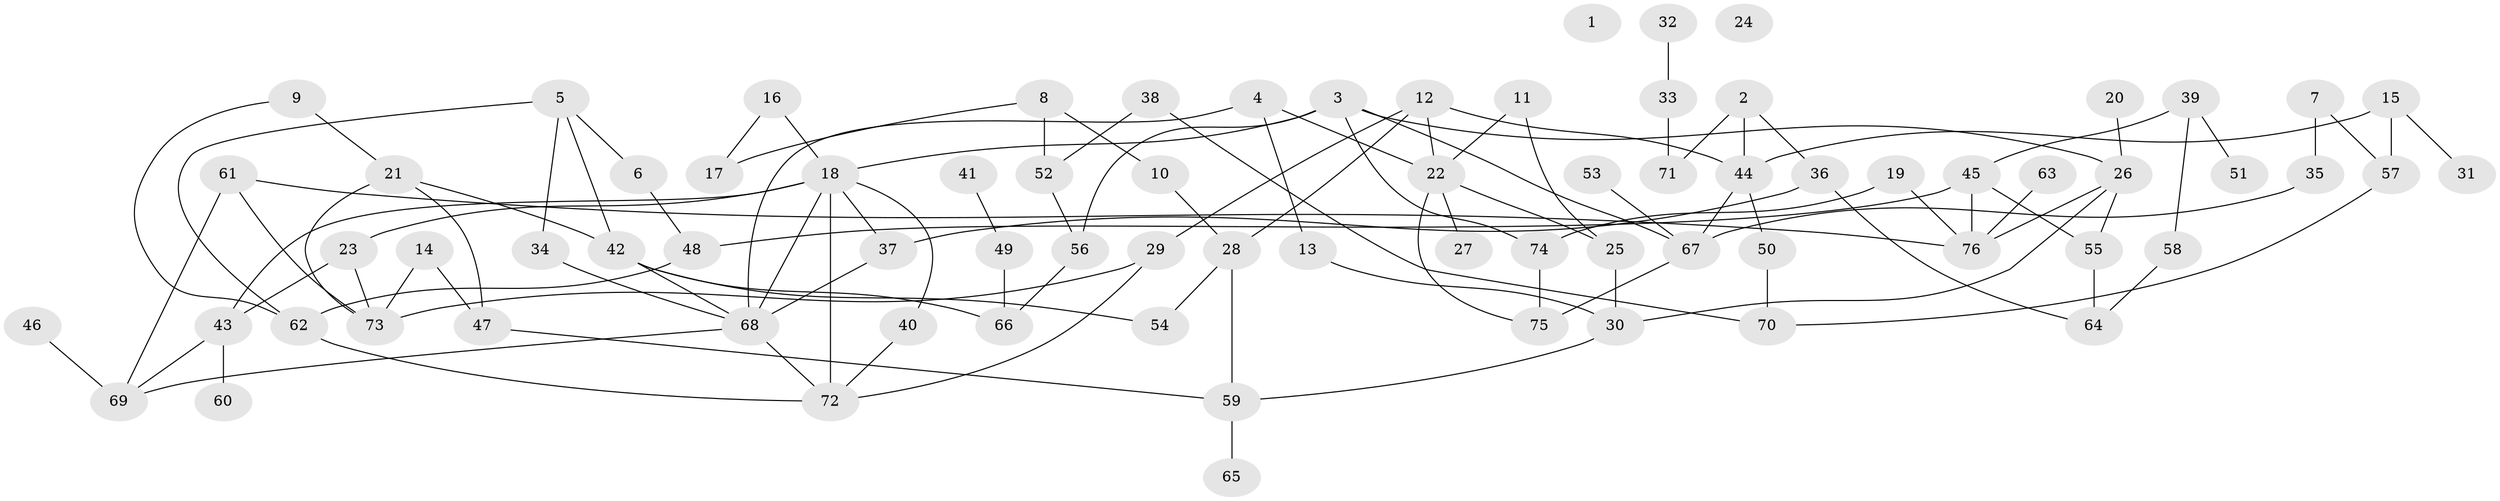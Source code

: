 // Generated by graph-tools (version 1.1) at 2025/13/03/09/25 04:13:01]
// undirected, 76 vertices, 109 edges
graph export_dot {
graph [start="1"]
  node [color=gray90,style=filled];
  1;
  2;
  3;
  4;
  5;
  6;
  7;
  8;
  9;
  10;
  11;
  12;
  13;
  14;
  15;
  16;
  17;
  18;
  19;
  20;
  21;
  22;
  23;
  24;
  25;
  26;
  27;
  28;
  29;
  30;
  31;
  32;
  33;
  34;
  35;
  36;
  37;
  38;
  39;
  40;
  41;
  42;
  43;
  44;
  45;
  46;
  47;
  48;
  49;
  50;
  51;
  52;
  53;
  54;
  55;
  56;
  57;
  58;
  59;
  60;
  61;
  62;
  63;
  64;
  65;
  66;
  67;
  68;
  69;
  70;
  71;
  72;
  73;
  74;
  75;
  76;
  2 -- 36;
  2 -- 44;
  2 -- 71;
  3 -- 18;
  3 -- 26;
  3 -- 56;
  3 -- 67;
  3 -- 74;
  4 -- 13;
  4 -- 22;
  4 -- 68;
  5 -- 6;
  5 -- 34;
  5 -- 42;
  5 -- 62;
  6 -- 48;
  7 -- 35;
  7 -- 57;
  8 -- 10;
  8 -- 17;
  8 -- 52;
  9 -- 21;
  9 -- 62;
  10 -- 28;
  11 -- 22;
  11 -- 25;
  12 -- 22;
  12 -- 28;
  12 -- 29;
  12 -- 44;
  13 -- 30;
  14 -- 47;
  14 -- 73;
  15 -- 31;
  15 -- 44;
  15 -- 57;
  16 -- 17;
  16 -- 18;
  18 -- 23;
  18 -- 37;
  18 -- 40;
  18 -- 43;
  18 -- 68;
  18 -- 72;
  19 -- 74;
  19 -- 76;
  20 -- 26;
  21 -- 42;
  21 -- 47;
  21 -- 73;
  22 -- 25;
  22 -- 27;
  22 -- 75;
  23 -- 43;
  23 -- 73;
  25 -- 30;
  26 -- 30;
  26 -- 55;
  26 -- 76;
  28 -- 54;
  28 -- 59;
  29 -- 72;
  29 -- 73;
  30 -- 59;
  32 -- 33;
  33 -- 71;
  34 -- 68;
  35 -- 67;
  36 -- 37;
  36 -- 64;
  37 -- 68;
  38 -- 52;
  38 -- 70;
  39 -- 45;
  39 -- 51;
  39 -- 58;
  40 -- 72;
  41 -- 49;
  42 -- 54;
  42 -- 66;
  42 -- 68;
  43 -- 60;
  43 -- 69;
  44 -- 50;
  44 -- 67;
  45 -- 48;
  45 -- 55;
  45 -- 76;
  46 -- 69;
  47 -- 59;
  48 -- 62;
  49 -- 66;
  50 -- 70;
  52 -- 56;
  53 -- 67;
  55 -- 64;
  56 -- 66;
  57 -- 70;
  58 -- 64;
  59 -- 65;
  61 -- 69;
  61 -- 73;
  61 -- 76;
  62 -- 72;
  63 -- 76;
  67 -- 75;
  68 -- 69;
  68 -- 72;
  74 -- 75;
}
